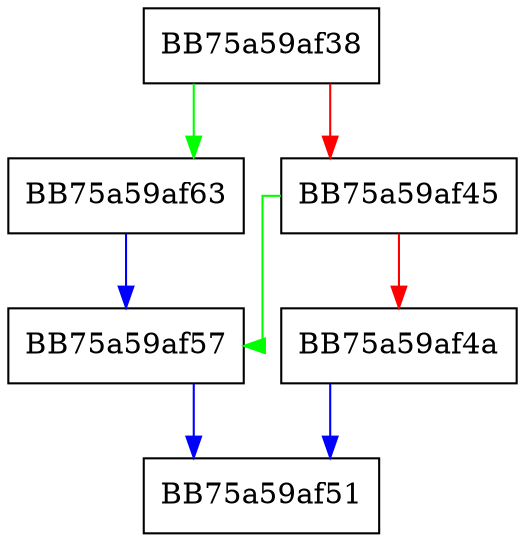 digraph CharValue {
  node [shape="box"];
  graph [splines=ortho];
  BB75a59af38 -> BB75a59af63 [color="green"];
  BB75a59af38 -> BB75a59af45 [color="red"];
  BB75a59af45 -> BB75a59af57 [color="green"];
  BB75a59af45 -> BB75a59af4a [color="red"];
  BB75a59af4a -> BB75a59af51 [color="blue"];
  BB75a59af57 -> BB75a59af51 [color="blue"];
  BB75a59af63 -> BB75a59af57 [color="blue"];
}